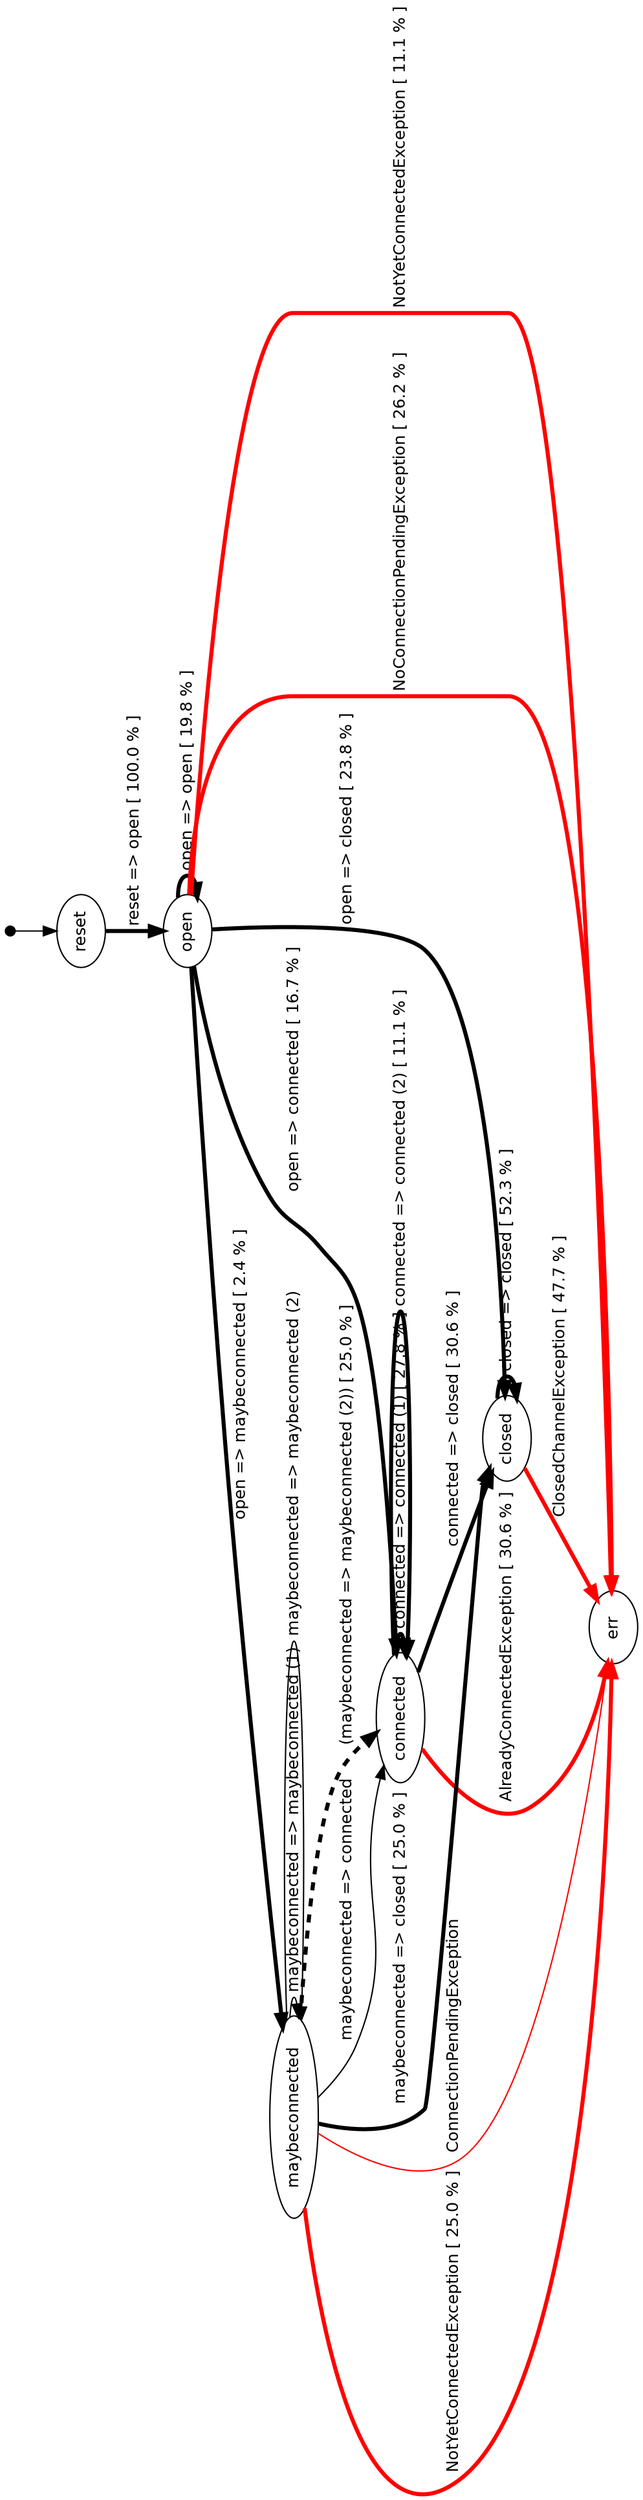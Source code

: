 digraph model {
  orientation = landscape;
  graph [ rankdir = "TB", ranksep="0.4", nodesep="0.2" ];
  node [ fontname = "Helvetica", fontsize="12.0", margin="0.07" ];
  edge [ fontname = "Helvetica", fontsize="12.0", margin="0.05" ];
  "" [ shape = "point", height="0.1" ];
  "" -> reset
  reset	-> open [ label = " reset => open \[ 100.0 % \]" penwidth = "3.0" ];
  open	-> open [ label = " open => open \[ 19.8 % \]" penwidth = "3.0" ];
  open	-> connected [ label = " open => connected \[ 16.7 % \]" penwidth = "3.0" ];
  open	-> maybeconnected [ label = " open => maybeconnected \[ 2.4 % \]" penwidth = "3.0" ];
  open	-> err [ label = " NoConnectionPendingException \[ 26.2 % \]" color = "red" penwidth = "3.0" ];
  open	-> err [ label = " NotYetConnectedException \[ 11.1 % \]" color = "red" penwidth = "3.0" ];
  open	-> closed [ label = " open => closed \[ 23.8 % \]" penwidth = "3.0" ];
  connected	-> err [ label = " AlreadyConnectedException \[ 30.6 % \]" color = "red" penwidth = "3.0" ];
  connected	-> connected [ label = " connected => connected (1) \[ 27.8 % \]" penwidth = "3.0" ];
  connected	-> connected [ label = " connected => connected (2) \[ 11.1 % \]" penwidth = "3.0" ];
  connected	-> closed [ label = " connected => closed \[ 30.6 % \]" penwidth = "3.0" ];
  maybeconnected	-> maybeconnected [ label = " maybeconnected => maybeconnected (1) " ];
  maybeconnected	-> connected [ label = " maybeconnected => connected " ];
  maybeconnected	-> maybeconnected [ label = " maybeconnected => maybeconnected (2) " ];
  maybeconnected	-> connected [ label = " (maybeconnected => maybeconnected (2)) \[ 25.0 % \]" style = "dashed" penwidth = "3.0" ];
  maybeconnected	-> err [ label = " ConnectionPendingException " color = "red" ];
  maybeconnected	-> err [ label = " NotYetConnectedException \[ 25.0 % \]" color = "red" penwidth = "3.0" ];
  maybeconnected	-> closed [ label = " maybeconnected => closed \[ 25.0 % \]" penwidth = "3.0" ];
  closed	-> closed [ label = " closed => closed \[ 52.3 % \]" penwidth = "3.0" ];
  closed	-> err [ label = " ClosedChannelException \[ 47.7 % \]" color = "red" penwidth = "3.0" ];
}
